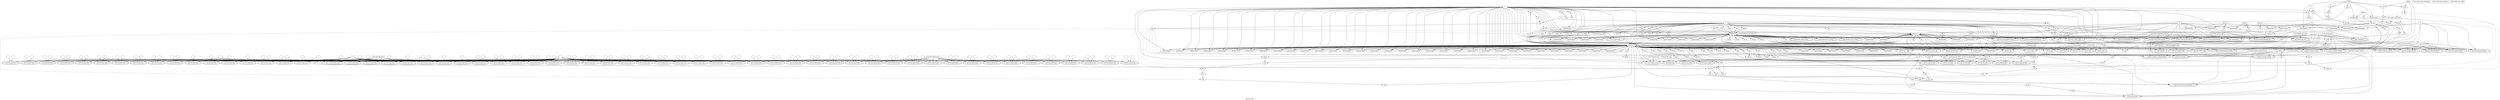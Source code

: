 digraph "DFG for 'Grafo'  "{
label="DFG for 'Grafo' ";
node_4[shape=ellipse,style=solid,label=""]
node_3[shape=doubleoctagon,style=solid,label="Call llvm.dbg.value"]
"node_4"->"node_3"
node_0[shape=ellipse,style=dashed,label="Memory 5"]
node_31[shape=octagon,style=solid,label="getelementptr"]
"node_0"->"node_31"
node_56[shape=octagon,style=solid,label="getelementptr"]
"node_0"->"node_56"
node_57[shape=doubleoctagon,style=solid,label="Call randombytes"]
"node_0"->"node_57"
node_59[shape=octagon,style=solid,label="getelementptr"]
"node_0"->"node_59"
node_33[shape=octagon,style=solid,label="bitcast"]
"node_0"->"node_33"
node_34[shape=doubleoctagon,style=solid,label="Call llvm.memcpy.p0i8.p0i8.i64"]
"node_0"->"node_34"
node_35[shape=octagon,style=solid,label="getelementptr"]
"node_0"->"node_35"
node_36[shape=octagon,style=solid,label="bitcast"]
"node_0"->"node_36"
node_37[shape=doubleoctagon,style=solid,label="Call llvm.memcpy.p0i8.p0i8.i64"]
"node_0"->"node_37"
node_38[shape=doubleoctagon,style=solid,label="Call initialize_hash_function"]
"node_0"->"node_38"
node_41[shape=doubleoctagon,style=solid,label="Call merkle_gen_root"]
"node_0"->"node_41"
node_128[shape=octagon,style=solid,label="getelementptr"]
"node_0"->"node_128"
node_129[shape=octagon,style=solid,label="bitcast"]
"node_0"->"node_129"
node_130[shape=doubleoctagon,style=solid,label="Call llvm.memcpy.p0i8.p0i8.i64"]
"node_0"->"node_130"
node_131[shape=octagon,style=solid,label="getelementptr"]
"node_0"->"node_131"
node_132[shape=octagon,style=solid,label="bitcast"]
"node_0"->"node_132"
node_133[shape=doubleoctagon,style=solid,label="Call llvm.memcpy.p0i8.p0i8.i64"]
"node_0"->"node_133"
node_134[shape=doubleoctagon,style=solid,label="Call initialize_hash_function"]
"node_0"->"node_134"
node_141[shape=octagon,style=solid,label="getelementptr"]
"node_0"->"node_141"
node_142[shape=doubleoctagon,style=solid,label="Call randombytes"]
"node_0"->"node_142"
node_143[shape=octagon,style=solid,label="getelementptr"]
"node_0"->"node_143"
node_144[shape=doubleoctagon,style=solid,label="Call gen_message_random"]
"node_0"->"node_144"
node_150[shape=doubleoctagon,style=solid,label="Call hash_message"]
"node_0"->"node_150"
node_168[shape=doubleoctagon,style=solid,label="Call fors_sign"]
"node_0"->"node_168"
node_207[shape=doubleoctagon,style=solid,label="Call merkle_sign"]
"node_0"->"node_207"
node_298[shape=octagon,style=solid,label="getelementptr"]
"node_0"->"node_298"
node_299[shape=octagon,style=solid,label="bitcast"]
"node_0"->"node_299"
node_300[shape=doubleoctagon,style=solid,label="Call llvm.memcpy.p0i8.p0i8.i64"]
"node_0"->"node_300"
node_301[shape=doubleoctagon,style=solid,label="Call initialize_hash_function"]
"node_0"->"node_301"
node_309[shape=doubleoctagon,style=solid,label="Call hash_message"]
"node_0"->"node_309"
node_325[shape=doubleoctagon,style=solid,label="Call fors_pk_from_sig"]
"node_0"->"node_325"
node_362[shape=doubleoctagon,style=solid,label="Call wots_pk_from_sig"]
"node_0"->"node_362"
node_369[shape=doubleoctagon,style=solid,label="Call thash"]
"node_0"->"node_369"
node_377[shape=doubleoctagon,style=solid,label="Call compute_root"]
"node_0"->"node_377"
node_480[shape=octagon,style=solid,label="phi"]
"node_0"->"node_480"
node_1[shape=octagon,style=solid,label="alloca"]
"node_1"->"node_0"
node_2[shape=box,style=solid,label="1"]
"node_2"->"node_1"
node_28[shape=doubleoctagon,style=solid,label="Call llvm.memcpy.p0i8.p0i8.i64"]
"node_2"->"node_28"
node_63[shape=octagon,style=solid,label="alloca"]
"node_2"->"node_63"
node_64[shape=octagon,style=solid,label="alloca"]
"node_2"->"node_64"
node_66[shape=octagon,style=solid,label="alloca"]
"node_2"->"node_66"
node_68[shape=octagon,style=solid,label="alloca"]
"node_2"->"node_68"
node_69[shape=octagon,style=solid,label="alloca"]
"node_2"->"node_69"
node_70[shape=octagon,style=solid,label="alloca"]
"node_2"->"node_70"
node_71[shape=octagon,style=solid,label="alloca"]
"node_2"->"node_71"
node_72[shape=octagon,style=solid,label="alloca"]
"node_2"->"node_72"
node_19[shape=doubleoctagon,style=solid,label="Call llvm.memcpy.p0i8.p0i8.i64"]
"node_2"->"node_19"
"node_2"->"node_34"
"node_2"->"node_35"
"node_2"->"node_37"
node_45[shape=doubleoctagon,style=solid,label="Call llvm.memcpy.p0i8.p0i8.i64"]
"node_2"->"node_45"
node_46[shape=octagon,style=solid,label="alloca"]
"node_2"->"node_46"
"node_2"->"node_128"
"node_2"->"node_130"
"node_2"->"node_133"
node_180[shape=octagon,style=solid,label="add"]
"node_2"->"node_180"
node_455[shape=doubleoctagon,style=solid,label="Call llvm.memset.p0i8.i64"]
"node_2"->"node_455"
node_230[shape=octagon,style=solid,label="alloca"]
"node_2"->"node_230"
node_231[shape=octagon,style=solid,label="alloca"]
"node_2"->"node_231"
node_232[shape=octagon,style=solid,label="alloca"]
"node_2"->"node_232"
node_233[shape=octagon,style=solid,label="alloca"]
"node_2"->"node_233"
node_234[shape=octagon,style=solid,label="alloca"]
"node_2"->"node_234"
node_235[shape=octagon,style=solid,label="alloca"]
"node_2"->"node_235"
node_236[shape=octagon,style=solid,label="alloca"]
"node_2"->"node_236"
node_237[shape=octagon,style=solid,label="alloca"]
"node_2"->"node_237"
node_238[shape=octagon,style=solid,label="alloca"]
"node_2"->"node_238"
node_239[shape=octagon,style=solid,label="alloca"]
"node_2"->"node_239"
"node_2"->"node_300"
node_307[shape=doubleoctagon,style=solid,label="Call set_type"]
"node_2"->"node_307"
node_335[shape=octagon,style=solid,label="add"]
"node_2"->"node_335"
node_405[shape=octagon,style=solid,label="alloca"]
"node_2"->"node_405"
node_429[shape=doubleoctagon,style=solid,label="Call llvm.memmove.p0i8.p0i8.i64"]
"node_2"->"node_429"
node_470[shape=doubleoctagon,style=solid,label="Call llvm.memset.p0i8.i64"]
"node_2"->"node_470"
node_475[shape=doubleoctagon,style=solid,label="Call llvm.memmove.p0i8.p0i8.i64"]
"node_2"->"node_475"
node_23[shape=box,style=solid,label="0"]
"node_23"->"node_28"
"node_23"->"node_19"
"node_23"->"node_34"
"node_23"->"node_37"
"node_23"->"node_45"
node_119[shape=doubleoctagon,style=solid,label="Call llvm.memset.p0i8.i64"]
"node_23"->"node_119"
node_127[shape=doubleoctagon,style=solid,label="Call llvm.memset.p0i8.i64"]
"node_23"->"node_127"
"node_23"->"node_130"
"node_23"->"node_133"
"node_23"->"node_455"
node_284[shape=doubleoctagon,style=solid,label="Call llvm.memset.p0i8.i64"]
"node_23"->"node_284"
node_289[shape=doubleoctagon,style=solid,label="Call llvm.memset.p0i8.i64"]
"node_23"->"node_289"
node_294[shape=doubleoctagon,style=solid,label="Call llvm.memset.p0i8.i64"]
"node_23"->"node_294"
"node_23"->"node_300"
"node_23"->"node_429"
"node_23"->"node_470"
"node_23"->"node_475"
node_24[shape=box,style=solid,label="Const:llvm.memcpy.p0i8.p0i8.i64"]
"node_24"->"node_28"
"node_24"->"node_19"
"node_24"->"node_34"
"node_24"->"node_37"
"node_24"->"node_45"
"node_24"->"node_130"
"node_24"->"node_133"
"node_24"->"node_300"
node_25[shape=ellipse,style=dashed,label="Memory 6"]
"node_25"->"node_28"
"node_25"->"node_41"
"node_25"->"node_45"
node_26[shape=octagon,style=solid,label="getelementptr"]
"node_26"->"node_25"
node_27[shape=box,style=solid,label="32"]
"node_27"->"node_26"
node_96[shape=octagon,style=solid,label="getelementptr"]
"node_27"->"node_96"
"node_27"->"node_119"
"node_27"->"node_127"
"node_27"->"node_284"
"node_27"->"node_289"
"node_27"->"node_294"
node_29[shape=ellipse,style=dashed,label="Memory 1"]
"node_29"->"node_28"
"node_29"->"node_34"
node_43[shape=octagon,style=solid,label="getelementptr"]
"node_29"->"node_43"
node_478[shape=octagon,style=solid,label="phi"]
"node_29"->"node_478"
node_30[shape=box,style=solid,label="16"]
"node_30"->"node_28"
"node_30"->"node_34"
"node_30"->"node_37"
"node_30"->"node_43"
"node_30"->"node_45"
node_91[shape=octagon,style=solid,label="getelementptr"]
"node_30"->"node_91"
"node_30"->"node_130"
"node_30"->"node_133"
"node_30"->"node_142"
node_152[shape=octagon,style=solid,label="getelementptr"]
"node_30"->"node_152"
node_398[shape=doubleoctagon,style=solid,label="Call memcmp"]
"node_30"->"node_398"
node_258[shape=octagon,style=solid,label="getelementptr"]
"node_30"->"node_258"
"node_30"->"node_300"
node_311[shape=octagon,style=solid,label="getelementptr"]
"node_30"->"node_311"
"node_31"->"node_0"
node_32[shape=box,style=solid,label="0"]
"node_32"->"node_31"
"node_32"->"node_56"
"node_32"->"node_59"
"node_32"->"node_35"
node_190[shape=octagon,style=solid,label="getelementptr"]
"node_32"->"node_190"
"node_32"->"node_128"
"node_32"->"node_131"
node_135[shape=octagon,style=solid,label="getelementptr"]
"node_32"->"node_135"
node_136[shape=doubleoctagon,style=solid,label="Call set_type"]
"node_32"->"node_136"
node_138[shape=octagon,style=solid,label="getelementptr"]
"node_32"->"node_138"
"node_32"->"node_141"
"node_32"->"node_143"
node_149[shape=octagon,style=solid,label="getelementptr"]
"node_32"->"node_149"
node_155[shape=octagon,style=solid,label="getelementptr"]
"node_32"->"node_155"
node_160[shape=octagon,style=solid,label="getelementptr"]
"node_32"->"node_160"
node_165[shape=octagon,style=solid,label="getelementptr"]
"node_32"->"node_165"
node_166[shape=octagon,style=solid,label="getelementptr"]
"node_32"->"node_166"
node_167[shape=octagon,style=solid,label="getelementptr"]
"node_32"->"node_167"
node_178[shape=octagon,style=solid,label="phi"]
"node_32"->"node_178"
node_187[shape=octagon,style=solid,label="getelementptr"]
"node_32"->"node_187"
node_396[shape=octagon,style=solid,label="getelementptr"]
"node_32"->"node_396"
node_348[shape=octagon,style=solid,label="getelementptr"]
"node_32"->"node_348"
node_349[shape=octagon,style=solid,label="getelementptr"]
"node_32"->"node_349"
node_351[shape=octagon,style=solid,label="getelementptr"]
"node_32"->"node_351"
node_355[shape=octagon,style=solid,label="getelementptr"]
"node_32"->"node_355"
node_194[shape=octagon,style=solid,label="getelementptr"]
"node_32"->"node_194"
node_195[shape=octagon,style=solid,label="getelementptr"]
"node_32"->"node_195"
node_198[shape=octagon,style=solid,label="getelementptr"]
"node_32"->"node_198"
node_202[shape=octagon,style=solid,label="getelementptr"]
"node_32"->"node_202"
node_203[shape=octagon,style=solid,label="getelementptr"]
"node_32"->"node_203"
node_204[shape=octagon,style=solid,label="getelementptr"]
"node_32"->"node_204"
"node_32"->"node_298"
node_302[shape=octagon,style=solid,label="getelementptr"]
"node_32"->"node_302"
node_303[shape=doubleoctagon,style=solid,label="Call set_type"]
"node_32"->"node_303"
node_304[shape=octagon,style=solid,label="getelementptr"]
"node_32"->"node_304"
node_306[shape=octagon,style=solid,label="getelementptr"]
"node_32"->"node_306"
node_308[shape=octagon,style=solid,label="getelementptr"]
"node_32"->"node_308"
node_314[shape=octagon,style=solid,label="getelementptr"]
"node_32"->"node_314"
node_318[shape=octagon,style=solid,label="getelementptr"]
"node_32"->"node_318"
node_322[shape=octagon,style=solid,label="getelementptr"]
"node_32"->"node_322"
node_323[shape=octagon,style=solid,label="getelementptr"]
"node_32"->"node_323"
node_324[shape=octagon,style=solid,label="getelementptr"]
"node_32"->"node_324"
node_333[shape=octagon,style=solid,label="phi"]
"node_32"->"node_333"
node_342[shape=octagon,style=solid,label="getelementptr"]
"node_32"->"node_342"
node_344[shape=octagon,style=solid,label="getelementptr"]
"node_32"->"node_344"
node_356[shape=octagon,style=solid,label="getelementptr"]
"node_32"->"node_356"
node_359[shape=octagon,style=solid,label="getelementptr"]
"node_32"->"node_359"
node_360[shape=octagon,style=solid,label="getelementptr"]
"node_32"->"node_360"
node_361[shape=octagon,style=solid,label="getelementptr"]
"node_32"->"node_361"
node_366[shape=octagon,style=solid,label="getelementptr"]
"node_32"->"node_366"
node_367[shape=octagon,style=solid,label="getelementptr"]
"node_32"->"node_367"
node_368[shape=octagon,style=solid,label="getelementptr"]
"node_32"->"node_368"
node_372[shape=octagon,style=solid,label="getelementptr"]
"node_32"->"node_372"
node_373[shape=octagon,style=solid,label="getelementptr"]
"node_32"->"node_373"
node_376[shape=octagon,style=solid,label="getelementptr"]
"node_32"->"node_376"
"node_32"->"node_377"
node_401[shape=octagon,style=solid,label="icmp"]
"node_32"->"node_401"
node_403[shape=octagon,style=solid,label="phi"]
"node_32"->"node_403"
node_469[shape=octagon,style=solid,label="icmp"]
"node_32"->"node_469"
node_477[shape=octagon,style=solid,label="phi"]
"node_32"->"node_477"
node_481[shape=octagon,style=solid,label="phi"]
"node_32"->"node_481"
node_487[shape=octagon,style=solid,label="phi"]
"node_32"->"node_487"
node_5[shape=box,style=solid,label="0"]
node_9[shape=doubleoctagon,style=solid,label="Call llvm.dbg.value"]
"node_5"->"node_9"
node_73[shape=doubleoctagon,style=solid,label="Call llvm.dbg.value"]
"node_5"->"node_73"
node_76[shape=doubleoctagon,style=solid,label="Call llvm.dbg.value"]
"node_5"->"node_76"
node_12[shape=doubleoctagon,style=solid,label="Call llvm.dbg.value"]
"node_5"->"node_12"
"node_5"->"node_3"
node_47[shape=doubleoctagon,style=solid,label="Call llvm.dbg.value"]
"node_5"->"node_47"
node_50[shape=doubleoctagon,style=solid,label="Call llvm.dbg.value"]
"node_5"->"node_50"
node_79[shape=doubleoctagon,style=solid,label="Call llvm.dbg.value"]
"node_5"->"node_79"
node_82[shape=doubleoctagon,style=solid,label="Call llvm.dbg.value"]
"node_5"->"node_82"
node_85[shape=doubleoctagon,style=solid,label="Call llvm.dbg.value"]
"node_5"->"node_85"
node_93[shape=doubleoctagon,style=solid,label="Call llvm.dbg.value"]
"node_5"->"node_93"
node_97[shape=doubleoctagon,style=solid,label="Call llvm.dbg.value"]
"node_5"->"node_97"
node_225[shape=doubleoctagon,style=solid,label="Call llvm.dbg.value"]
"node_5"->"node_225"
node_153[shape=doubleoctagon,style=solid,label="Call llvm.dbg.value"]
"node_5"->"node_153"
node_172[shape=doubleoctagon,style=solid,label="Call llvm.dbg.value"]
"node_5"->"node_172"
node_174[shape=doubleoctagon,style=solid,label="Call llvm.dbg.value"]
"node_5"->"node_174"
node_209[shape=doubleoctagon,style=solid,label="Call llvm.dbg.value"]
"node_5"->"node_209"
node_449[shape=doubleoctagon,style=solid,label="Call llvm.dbg.value"]
"node_5"->"node_449"
node_456[shape=octagon,style=solid,label="store"]
"node_5"->"node_456"
node_240[shape=doubleoctagon,style=solid,label="Call llvm.dbg.value"]
"node_5"->"node_240"
node_243[shape=doubleoctagon,style=solid,label="Call llvm.dbg.value"]
"node_5"->"node_243"
node_246[shape=doubleoctagon,style=solid,label="Call llvm.dbg.value"]
"node_5"->"node_246"
node_249[shape=doubleoctagon,style=solid,label="Call llvm.dbg.value"]
"node_5"->"node_249"
node_252[shape=doubleoctagon,style=solid,label="Call llvm.dbg.value"]
"node_5"->"node_252"
node_259[shape=doubleoctagon,style=solid,label="Call llvm.dbg.value"]
"node_5"->"node_259"
node_312[shape=doubleoctagon,style=solid,label="Call llvm.dbg.value"]
"node_5"->"node_312"
node_328[shape=doubleoctagon,style=solid,label="Call llvm.dbg.value"]
"node_5"->"node_328"
node_330[shape=doubleoctagon,style=solid,label="Call llvm.dbg.value"]
"node_5"->"node_330"
node_364[shape=doubleoctagon,style=solid,label="Call llvm.dbg.value"]
"node_5"->"node_364"
node_380[shape=doubleoctagon,style=solid,label="Call llvm.dbg.value"]
"node_5"->"node_380"
node_394[shape=doubleoctagon,style=solid,label="Call llvm.dbg.value"]
"node_5"->"node_394"
node_406[shape=doubleoctagon,style=solid,label="Call llvm.dbg.value"]
"node_5"->"node_406"
node_409[shape=doubleoctagon,style=solid,label="Call llvm.dbg.value"]
"node_5"->"node_409"
node_412[shape=doubleoctagon,style=solid,label="Call llvm.dbg.value"]
"node_5"->"node_412"
node_415[shape=doubleoctagon,style=solid,label="Call llvm.dbg.value"]
"node_5"->"node_415"
node_418[shape=doubleoctagon,style=solid,label="Call llvm.dbg.value"]
"node_5"->"node_418"
node_437[shape=doubleoctagon,style=solid,label="Call llvm.dbg.value"]
"node_5"->"node_437"
node_440[shape=doubleoctagon,style=solid,label="Call llvm.dbg.value"]
"node_5"->"node_440"
node_443[shape=doubleoctagon,style=solid,label="Call llvm.dbg.value"]
"node_5"->"node_443"
node_446[shape=doubleoctagon,style=solid,label="Call llvm.dbg.value"]
"node_5"->"node_446"
node_471[shape=octagon,style=solid,label="store"]
"node_5"->"node_471"
node_8[shape=box,style=solid,label="Const:llvm.dbg.value"]
"node_8"->"node_9"
"node_8"->"node_73"
"node_8"->"node_76"
"node_8"->"node_12"
"node_8"->"node_3"
"node_8"->"node_47"
"node_8"->"node_50"
"node_8"->"node_79"
"node_8"->"node_82"
"node_8"->"node_85"
"node_8"->"node_93"
"node_8"->"node_97"
"node_8"->"node_225"
"node_8"->"node_153"
"node_8"->"node_172"
"node_8"->"node_174"
"node_8"->"node_209"
"node_8"->"node_449"
"node_8"->"node_240"
"node_8"->"node_243"
"node_8"->"node_246"
"node_8"->"node_249"
"node_8"->"node_252"
"node_8"->"node_259"
"node_8"->"node_312"
"node_8"->"node_328"
"node_8"->"node_330"
"node_8"->"node_364"
"node_8"->"node_380"
"node_8"->"node_394"
"node_8"->"node_406"
"node_8"->"node_409"
"node_8"->"node_412"
"node_8"->"node_415"
"node_8"->"node_418"
"node_8"->"node_437"
"node_8"->"node_440"
"node_8"->"node_443"
"node_8"->"node_446"
node_52[shape=ellipse,style=solid,label=""]
"node_52"->"node_50"
node_53[shape=doubleoctagon,style=solid,label="Call llvm.dbg.declare"]
node_54[shape=ellipse,style=solid,label=""]
"node_54"->"node_53"
node_55[shape=ellipse,style=solid,label=""]
"node_55"->"node_53"
"node_56"->"node_0"
node_58[shape=box,style=solid,label="Const:randombytes"]
"node_58"->"node_57"
"node_58"->"node_142"
"node_59"->"node_0"
node_60[shape=ellipse,style=solid,label="call"]
node_494[shape=box,style=solid,label="Const:crypto_sign_verify"]
node_397[shape=ellipse,style=solid,label="call"]
"node_494"->"node_397" [style=dashed]
node_295[shape=ellipse,style=solid,label="cmp"]
"node_494"->"node_295" [style=dashed]
node_400[shape=ellipse,style=solid,label="tobool"]
"node_494"->"node_400" [style=dashed]
node_402[shape=ellipse,style=solid,label="retval.0"]
"node_494"->"node_402" [style=dashed]
node_62[shape=box,style=solid,label="Const:crypto_sign_seed_keypair"]
"node_63"->"node_0"
"node_64"->"node_0"
node_65[shape=ellipse,style=dashed,label="Memory 11"]
"node_65"->"node_190"
node_192[shape=octagon,style=solid,label="load"]
"node_65"->"node_192"
node_118[shape=octagon,style=solid,label="bitcast"]
"node_65"->"node_118"
"node_65"->"node_119"
node_126[shape=octagon,style=solid,label="bitcast"]
"node_65"->"node_126"
"node_65"->"node_127"
"node_65"->"node_135"
"node_65"->"node_136"
"node_65"->"node_138"
node_139[shape=doubleoctagon,style=solid,label="Call set_type"]
"node_65"->"node_139"
"node_65"->"node_144"
"node_65"->"node_149"
"node_65"->"node_150"
"node_65"->"node_155"
node_157[shape=octagon,style=solid,label="load"]
"node_65"->"node_157"
node_158[shape=doubleoctagon,style=solid,label="Call set_tree_addr"]
"node_65"->"node_158"
"node_65"->"node_160"
node_162[shape=octagon,style=solid,label="load"]
"node_65"->"node_162"
node_163[shape=doubleoctagon,style=solid,label="Call set_keypair_addr"]
"node_65"->"node_163"
"node_65"->"node_166"
"node_65"->"node_167"
"node_65"->"node_168"
"node_65"->"node_187"
"node_65"->"node_396"
"node_65"->"node_398"
"node_65"->"node_348"
"node_65"->"node_349"
node_350[shape=doubleoctagon,style=solid,label="Call copy_subtree_addr"]
"node_65"->"node_350"
"node_65"->"node_351"
node_353[shape=octagon,style=solid,label="load"]
"node_65"->"node_353"
node_354[shape=doubleoctagon,style=solid,label="Call set_keypair_addr"]
"node_65"->"node_354"
"node_65"->"node_355"
"node_65"->"node_194"
"node_65"->"node_195"
"node_65"->"node_198"
node_200[shape=octagon,style=solid,label="load"]
"node_65"->"node_200"
"node_65"->"node_203"
"node_65"->"node_204"
node_206[shape=octagon,style=solid,label="load"]
"node_65"->"node_206"
node_212[shape=octagon,style=solid,label="load"]
"node_65"->"node_212"
node_220[shape=octagon,style=solid,label="load"]
"node_65"->"node_220"
"node_65"->"node_455"
node_283[shape=octagon,style=solid,label="bitcast"]
"node_65"->"node_283"
"node_65"->"node_284"
node_288[shape=octagon,style=solid,label="bitcast"]
"node_65"->"node_288"
"node_65"->"node_289"
node_293[shape=octagon,style=solid,label="bitcast"]
"node_65"->"node_293"
"node_65"->"node_294"
"node_65"->"node_302"
"node_65"->"node_303"
"node_65"->"node_304"
node_305[shape=doubleoctagon,style=solid,label="Call set_type"]
"node_65"->"node_305"
"node_65"->"node_306"
"node_65"->"node_307"
"node_65"->"node_308"
"node_65"->"node_309"
"node_65"->"node_314"
node_316[shape=octagon,style=solid,label="load"]
"node_65"->"node_316"
node_317[shape=doubleoctagon,style=solid,label="Call set_tree_addr"]
"node_65"->"node_317"
"node_65"->"node_318"
node_320[shape=octagon,style=solid,label="load"]
"node_65"->"node_320"
node_321[shape=doubleoctagon,style=solid,label="Call set_keypair_addr"]
"node_65"->"node_321"
"node_65"->"node_322"
"node_65"->"node_323"
"node_65"->"node_324"
"node_65"->"node_325"
node_327[shape=octagon,style=solid,label="getelementptr"]
"node_65"->"node_327"
node_336[shape=octagon,style=solid,label="phi"]
"node_65"->"node_336"
node_337[shape=octagon,style=solid,label="getelementptr"]
"node_65"->"node_337"
node_338[shape=octagon,style=solid,label="getelementptr"]
"node_65"->"node_338"
"node_65"->"node_342"
node_343[shape=doubleoctagon,style=solid,label="Call set_layer_addr"]
"node_65"->"node_343"
"node_65"->"node_344"
node_346[shape=octagon,style=solid,label="load"]
"node_65"->"node_346"
node_347[shape=doubleoctagon,style=solid,label="Call set_tree_addr"]
"node_65"->"node_347"
"node_65"->"node_356"
node_357[shape=doubleoctagon,style=solid,label="Call copy_keypair_addr"]
"node_65"->"node_357"
"node_65"->"node_359"
"node_65"->"node_360"
"node_65"->"node_361"
"node_65"->"node_362"
"node_65"->"node_366"
"node_65"->"node_367"
"node_65"->"node_368"
"node_65"->"node_369"
"node_65"->"node_372"
"node_65"->"node_373"
node_375[shape=octagon,style=solid,label="load"]
"node_65"->"node_375"
"node_65"->"node_376"
"node_65"->"node_377"
node_383[shape=octagon,style=solid,label="load"]
"node_65"->"node_383"
node_390[shape=octagon,style=solid,label="load"]
"node_65"->"node_390"
"node_65"->"node_429"
"node_65"->"node_470"
"node_65"->"node_475"
"node_66"->"node_65"
node_67[shape=ellipse,style=dashed,label="Memory 13"]
node_193[shape=doubleoctagon,style=solid,label="Call set_tree_addr"]
"node_67"->"node_193"
"node_67"->"node_133"
"node_67"->"node_150"
"node_67"->"node_165"
"node_67"->"node_168"
node_170[shape=octagon,style=solid,label="getelementptr"]
"node_67"->"node_170"
node_181[shape=octagon,style=solid,label="phi"]
"node_67"->"node_181"
node_182[shape=octagon,style=solid,label="getelementptr"]
"node_67"->"node_182"
node_188[shape=doubleoctagon,style=solid,label="Call set_layer_addr"]
"node_67"->"node_188"
node_196[shape=doubleoctagon,style=solid,label="Call copy_subtree_addr"]
"node_67"->"node_196"
node_201[shape=doubleoctagon,style=solid,label="Call set_keypair_addr"]
"node_67"->"node_201"
"node_67"->"node_202"
"node_67"->"node_207"
"node_67"->"node_258"
"node_67"->"node_300"
"node_67"->"node_309"
node_492[shape=octagon,style=solid,label="phi"]
"node_67"->"node_492"
"node_68"->"node_67"
"node_69"->"node_65"
"node_70"->"node_65"
"node_71"->"node_65"
"node_72"->"node_65"
node_74[shape=ellipse,style=solid,label=""]
"node_74"->"node_73"
node_75[shape=ellipse,style=solid,label=""]
"node_75"->"node_73"
"node_75"->"node_153"
"node_75"->"node_172"
"node_75"->"node_209"
node_77[shape=ellipse,style=solid,label=""]
"node_77"->"node_76"
node_13[shape=ellipse,style=solid,label=""]
"node_13"->"node_12"
node_14[shape=ellipse,style=solid,label=""]
"node_14"->"node_12"
node_10[shape=ellipse,style=solid,label=""]
"node_10"->"node_9"
node_11[shape=ellipse,style=solid,label=""]
"node_11"->"node_9"
node_7[shape=ellipse,style=solid,label=""]
"node_7"->"node_9"
"node_7"->"node_53"
"node_7"->"node_73"
"node_7"->"node_76"
"node_7"->"node_12"
node_15[shape=doubleoctagon,style=solid,label="Call llvm.dbg.declare"]
"node_7"->"node_15"
"node_7"->"node_3"
"node_7"->"node_47"
"node_7"->"node_50"
"node_7"->"node_79"
"node_7"->"node_82"
"node_7"->"node_85"
node_88[shape=doubleoctagon,style=solid,label="Call llvm.dbg.declare"]
"node_7"->"node_88"
"node_7"->"node_93"
"node_7"->"node_97"
node_100[shape=doubleoctagon,style=solid,label="Call llvm.dbg.declare"]
"node_7"->"node_100"
"node_7"->"node_225"
node_103[shape=doubleoctagon,style=solid,label="Call llvm.dbg.declare"]
"node_7"->"node_103"
node_106[shape=doubleoctagon,style=solid,label="Call llvm.dbg.declare"]
"node_7"->"node_106"
node_109[shape=doubleoctagon,style=solid,label="Call llvm.dbg.declare"]
"node_7"->"node_109"
node_112[shape=doubleoctagon,style=solid,label="Call llvm.dbg.declare"]
"node_7"->"node_112"
node_115[shape=doubleoctagon,style=solid,label="Call llvm.dbg.declare"]
"node_7"->"node_115"
node_123[shape=doubleoctagon,style=solid,label="Call llvm.dbg.declare"]
"node_7"->"node_123"
"node_7"->"node_153"
"node_7"->"node_172"
"node_7"->"node_174"
"node_7"->"node_209"
"node_7"->"node_449"
"node_7"->"node_240"
"node_7"->"node_243"
"node_7"->"node_246"
"node_7"->"node_249"
"node_7"->"node_252"
node_255[shape=doubleoctagon,style=solid,label="Call llvm.dbg.declare"]
"node_7"->"node_255"
"node_7"->"node_259"
node_262[shape=doubleoctagon,style=solid,label="Call llvm.dbg.declare"]
"node_7"->"node_262"
node_265[shape=doubleoctagon,style=solid,label="Call llvm.dbg.declare"]
"node_7"->"node_265"
node_268[shape=doubleoctagon,style=solid,label="Call llvm.dbg.declare"]
"node_7"->"node_268"
node_271[shape=doubleoctagon,style=solid,label="Call llvm.dbg.declare"]
"node_7"->"node_271"
node_274[shape=doubleoctagon,style=solid,label="Call llvm.dbg.declare"]
"node_7"->"node_274"
node_277[shape=doubleoctagon,style=solid,label="Call llvm.dbg.declare"]
"node_7"->"node_277"
node_280[shape=doubleoctagon,style=solid,label="Call llvm.dbg.declare"]
"node_7"->"node_280"
node_285[shape=doubleoctagon,style=solid,label="Call llvm.dbg.declare"]
"node_7"->"node_285"
node_290[shape=doubleoctagon,style=solid,label="Call llvm.dbg.declare"]
"node_7"->"node_290"
"node_7"->"node_312"
"node_7"->"node_328"
"node_7"->"node_330"
"node_7"->"node_364"
"node_7"->"node_380"
"node_7"->"node_394"
"node_7"->"node_406"
"node_7"->"node_409"
"node_7"->"node_412"
"node_7"->"node_415"
"node_7"->"node_418"
node_421[shape=doubleoctagon,style=solid,label="Call llvm.dbg.declare"]
"node_7"->"node_421"
"node_7"->"node_437"
"node_7"->"node_440"
"node_7"->"node_443"
"node_7"->"node_446"
node_16[shape=ellipse,style=solid,label=""]
"node_16"->"node_15"
node_17[shape=ellipse,style=solid,label=""]
"node_17"->"node_15"
node_18[shape=box,style=solid,label="Const:llvm.dbg.declare"]
"node_18"->"node_53"
"node_18"->"node_15"
"node_18"->"node_88"
"node_18"->"node_100"
"node_18"->"node_103"
"node_18"->"node_106"
"node_18"->"node_109"
"node_18"->"node_112"
"node_18"->"node_115"
"node_18"->"node_123"
"node_18"->"node_255"
"node_18"->"node_262"
"node_18"->"node_265"
"node_18"->"node_268"
"node_18"->"node_271"
"node_18"->"node_274"
"node_18"->"node_277"
"node_18"->"node_280"
"node_18"->"node_285"
"node_18"->"node_290"
"node_18"->"node_421"
node_20[shape=ellipse,style=dashed,label="Memory 2"]
"node_20"->"node_26"
"node_20"->"node_19"
"node_20"->"node_37"
node_40[shape=octagon,style=solid,label="getelementptr"]
"node_20"->"node_40"
node_44[shape=octagon,style=solid,label="getelementptr"]
"node_20"->"node_44"
node_479[shape=octagon,style=solid,label="phi"]
"node_20"->"node_479"
node_21[shape=ellipse,style=dashed,label="Memory 3"]
"node_21"->"node_19"
node_22[shape=box,style=solid,label="48"]
"node_22"->"node_57"
"node_22"->"node_19"
"node_22"->"node_40"
"node_22"->"node_44"
"node_22"->"node_337"
"node_33"->"node_0"
"node_35"->"node_0"
"node_36"->"node_0"
node_39[shape=box,style=solid,label="Const:initialize_hash_function"]
"node_39"->"node_38"
"node_39"->"node_134"
"node_39"->"node_301"
"node_40"->"node_25"
node_42[shape=box,style=solid,label="Const:merkle_gen_root"]
"node_42"->"node_41"
"node_43"->"node_25"
"node_44"->"node_25"
"node_46"->"node_0"
node_48[shape=ellipse,style=solid,label=""]
"node_48"->"node_47"
node_49[shape=ellipse,style=solid,label=""]
"node_49"->"node_47"
node_51[shape=ellipse,style=solid,label=""]
"node_51"->"node_50"
node_6[shape=ellipse,style=solid,label=""]
"node_6"->"node_3"
node_78[shape=ellipse,style=solid,label=""]
"node_78"->"node_76"
node_80[shape=ellipse,style=solid,label=""]
"node_80"->"node_79"
node_81[shape=ellipse,style=solid,label=""]
"node_81"->"node_79"
node_83[shape=ellipse,style=solid,label=""]
"node_83"->"node_82"
node_84[shape=ellipse,style=solid,label=""]
"node_84"->"node_82"
node_86[shape=ellipse,style=solid,label=""]
"node_86"->"node_85"
node_87[shape=ellipse,style=solid,label=""]
"node_87"->"node_85"
node_89[shape=ellipse,style=solid,label=""]
"node_89"->"node_88"
node_90[shape=ellipse,style=solid,label=""]
"node_90"->"node_88"
"node_91"->"node_65"
node_92[shape=ellipse,style=dashed,label="Memory 10"]
"node_92"->"node_91"
"node_92"->"node_96"
"node_92"->"node_130"
node_486[shape=octagon,style=solid,label="phi"]
"node_92"->"node_486"
node_94[shape=ellipse,style=solid,label=""]
"node_94"->"node_93"
node_95[shape=ellipse,style=solid,label=""]
"node_95"->"node_93"
"node_96"->"node_67"
node_98[shape=ellipse,style=solid,label=""]
"node_98"->"node_97"
node_99[shape=ellipse,style=solid,label=""]
"node_99"->"node_97"
node_101[shape=ellipse,style=solid,label=""]
"node_101"->"node_100"
node_102[shape=ellipse,style=solid,label=""]
"node_102"->"node_100"
node_222[shape=octagon,style=solid,label="lshr"]
node_221[shape=ellipse,style=solid,label="shr"]
"node_222"->"node_221"
node_223[shape=box,style=solid,label="3"]
"node_223"->"node_222"
node_392[shape=octagon,style=solid,label="lshr"]
"node_223"->"node_392"
node_224[shape=octagon,style=solid,label="store"]
"node_224"->"node_65"
node_226[shape=ellipse,style=solid,label=""]
"node_226"->"node_225"
node_189[shape=box,style=solid,label="Const:set_layer_addr"]
"node_189"->"node_188"
"node_189"->"node_343"
"node_190"->"node_67"
node_191[shape=ellipse,style=solid,label="tmp23"]
"node_191"->"node_193"
"node_192"->"node_191"
node_104[shape=ellipse,style=solid,label=""]
"node_104"->"node_103"
node_105[shape=ellipse,style=solid,label=""]
"node_105"->"node_103"
node_107[shape=ellipse,style=solid,label=""]
"node_107"->"node_106"
node_108[shape=ellipse,style=solid,label=""]
"node_108"->"node_106"
node_110[shape=ellipse,style=solid,label=""]
"node_110"->"node_109"
node_111[shape=ellipse,style=solid,label=""]
"node_111"->"node_109"
node_113[shape=ellipse,style=solid,label=""]
"node_113"->"node_112"
node_114[shape=ellipse,style=solid,label=""]
"node_114"->"node_112"
node_116[shape=ellipse,style=solid,label=""]
"node_116"->"node_115"
node_117[shape=ellipse,style=solid,label=""]
"node_117"->"node_115"
"node_118"->"node_65"
node_120[shape=box,style=solid,label="0"]
"node_120"->"node_119"
"node_120"->"node_127"
"node_120"->"node_455"
"node_120"->"node_284"
"node_120"->"node_289"
"node_120"->"node_294"
"node_120"->"node_470"
node_121[shape=box,style=solid,label="16"]
"node_121"->"node_119"
"node_121"->"node_127"
"node_121"->"node_284"
"node_121"->"node_289"
"node_121"->"node_294"
node_122[shape=box,style=solid,label="Const:llvm.memset.p0i8.i64"]
"node_122"->"node_119"
"node_122"->"node_127"
"node_122"->"node_455"
"node_122"->"node_284"
"node_122"->"node_289"
"node_122"->"node_294"
"node_122"->"node_470"
node_124[shape=ellipse,style=solid,label=""]
"node_124"->"node_123"
node_125[shape=ellipse,style=solid,label=""]
"node_125"->"node_123"
"node_126"->"node_65"
"node_128"->"node_0"
"node_129"->"node_0"
"node_131"->"node_0"
"node_132"->"node_0"
"node_135"->"node_65"
node_137[shape=box,style=solid,label="Const:set_type"]
"node_137"->"node_136"
"node_137"->"node_139"
"node_137"->"node_303"
"node_137"->"node_305"
"node_137"->"node_307"
"node_138"->"node_65"
node_140[shape=box,style=solid,label="2"]
"node_140"->"node_139"
"node_140"->"node_305"
"node_141"->"node_0"
"node_143"->"node_0"
node_145[shape=ellipse,style=dashed,label="Memory 7"]
"node_145"->"node_144"
"node_145"->"node_150"
"node_145"->"node_152"
"node_145"->"node_309"
"node_145"->"node_311"
node_428[shape=octagon,style=solid,label="getelementptr"]
"node_145"->"node_428"
node_482[shape=octagon,style=solid,label="phi"]
"node_145"->"node_482"
node_146[shape=ellipse,style=dashed,label="Memory 9"]
"node_146"->"node_144"
"node_146"->"node_150"
"node_146"->"node_309"
"node_146"->"node_429"
"node_146"->"node_475"
node_484[shape=octagon,style=solid,label="phi"]
"node_146"->"node_484"
node_147[shape=ellipse,style=solid,label="mlen"]
"node_147"->"node_144"
"node_147"->"node_150"
node_148[shape=box,style=solid,label="Const:gen_message_random"]
"node_148"->"node_144"
"node_149"->"node_65"
node_151[shape=box,style=solid,label="Const:hash_message"]
"node_151"->"node_150"
"node_151"->"node_309"
"node_152"->"node_67"
node_154[shape=ellipse,style=solid,label=""]
"node_154"->"node_153"
"node_155"->"node_65"
node_156[shape=ellipse,style=solid,label="tmp17"]
"node_156"->"node_158"
"node_157"->"node_156"
node_159[shape=box,style=solid,label="Const:set_tree_addr"]
"node_159"->"node_193"
"node_159"->"node_158"
"node_159"->"node_317"
"node_159"->"node_347"
"node_160"->"node_65"
node_161[shape=ellipse,style=solid,label="tmp18"]
"node_161"->"node_163"
"node_162"->"node_161"
node_164[shape=box,style=solid,label="Const:set_keypair_addr"]
"node_164"->"node_163"
"node_164"->"node_354"
"node_164"->"node_201"
"node_164"->"node_321"
"node_165"->"node_67"
"node_166"->"node_65"
"node_167"->"node_65"
node_169[shape=box,style=solid,label="Const:fors_sign"]
"node_169"->"node_168"
"node_170"->"node_67"
node_171[shape=box,style=solid,label="3696"]
"node_171"->"node_170"
"node_171"->"node_327"
node_173[shape=ellipse,style=solid,label=""]
"node_173"->"node_172"
node_175[shape=ellipse,style=solid,label=""]
"node_175"->"node_174"
"node_175"->"node_330"
node_176[shape=ellipse,style=solid,label=""]
"node_176"->"node_225"
"node_176"->"node_174"
node_177[shape=ellipse,style=solid,label="i.0"]
"node_177"->"node_180"
node_185[shape=octagon,style=solid,label="icmp"]
"node_177"->"node_185"
"node_177"->"node_188"
"node_178"->"node_177"
node_179[shape=ellipse,style=solid,label="inc"]
"node_179"->"node_178"
"node_180"->"node_179"
"node_181"->"node_67"
"node_182"->"node_67"
node_183[shape=box,style=solid,label="608"]
"node_183"->"node_182"
node_184[shape=ellipse,style=solid,label="cmp"]
"node_184"->"node_67" [style=dashed]
"node_184"->"node_191" [style=dashed]
"node_184"->"node_179" [style=dashed]
node_199[shape=ellipse,style=solid,label="tmp24"]
"node_184"->"node_199" [style=dashed]
node_205[shape=ellipse,style=solid,label="tmp26"]
"node_184"->"node_205" [style=dashed]
node_211[shape=ellipse,style=solid,label="tmp28"]
"node_184"->"node_211" [style=dashed]
node_213[shape=ellipse,style=solid,label="and"]
"node_184"->"node_213" [style=dashed]
node_216[shape=ellipse,style=solid,label="conv"]
"node_184"->"node_216" [style=dashed]
node_219[shape=ellipse,style=solid,label="tmp29"]
"node_184"->"node_219" [style=dashed]
"node_184"->"node_221" [style=dashed]
"node_185"->"node_184"
node_186[shape=box,style=solid,label="22"]
"node_186"->"node_185"
node_341[shape=octagon,style=solid,label="icmp"]
"node_186"->"node_341"
"node_187"->"node_67"
node_395[shape=ellipse,style=solid,label=""]
"node_395"->"node_394"
"node_396"->"node_65"
"node_397"->"node_401"
"node_398"->"node_397"
"node_348"->"node_65"
"node_349"->"node_65"
"node_351"->"node_65"
node_352[shape=ellipse,style=solid,label="tmp19"]
"node_352"->"node_354"
"node_353"->"node_352"
"node_355"->"node_65"
"node_194"->"node_67"
"node_195"->"node_67"
node_197[shape=box,style=solid,label="Const:copy_subtree_addr"]
"node_197"->"node_350"
"node_197"->"node_196"
"node_198"->"node_67"
"node_199"->"node_201"
"node_200"->"node_199"
"node_202"->"node_67"
"node_203"->"node_67"
"node_204"->"node_67"
"node_205"->"node_207"
"node_206"->"node_205"
node_208[shape=box,style=solid,label="Const:merkle_sign"]
"node_208"->"node_207"
node_210[shape=ellipse,style=solid,label=""]
"node_210"->"node_209"
node_214[shape=octagon,style=solid,label="and"]
"node_211"->"node_214"
"node_212"->"node_211"
node_217[shape=octagon,style=solid,label="trunc"]
"node_213"->"node_217"
"node_214"->"node_213"
node_215[shape=box,style=solid,label="7"]
"node_215"->"node_214"
node_385[shape=octagon,style=solid,label="and"]
"node_215"->"node_385"
node_218[shape=octagon,style=solid,label="store"]
"node_216"->"node_218"
"node_217"->"node_216"
"node_218"->"node_65"
"node_219"->"node_222"
"node_220"->"node_219"
"node_221"->"node_224"
node_450[shape=ellipse,style=solid,label=""]
"node_450"->"node_449"
node_451[shape=ellipse,style=solid,label=""]
"node_451"->"node_449"
node_452[shape=ellipse,style=solid,label="cmp"]
"node_452"->"node_494" [style=dashed]
node_457[shape=ellipse,style=solid,label="sub"]
"node_452"->"node_457" [style=dashed]
node_460[shape=ellipse,style=dashed,label="Memory 14"]
"node_452"->"node_460" [style=dashed]
node_463[shape=ellipse,style=solid,label="tmp9"]
"node_452"->"node_463" [style=dashed]
node_465[shape=ellipse,style=solid,label="call"]
"node_452"->"node_465" [style=dashed]
node_468[shape=ellipse,style=solid,label="tobool"]
"node_452"->"node_468" [style=dashed]
node_453[shape=octagon,style=solid,label="icmp"]
"node_453"->"node_452"
node_454[shape=ellipse,style=solid,label="smlen"]
"node_454"->"node_453"
"node_454"->"node_455"
node_458[shape=octagon,style=solid,label="sub"]
"node_454"->"node_458"
"node_454"->"node_470"
node_435[shape=ellipse,style=dashed,label="Memory 0"]
"node_456"->"node_435"
node_227[shape=ellipse,style=dashed,label="Memory 8"]
node_432[shape=octagon,style=solid,label="load"]
"node_227"->"node_432"
node_483[shape=octagon,style=solid,label="phi"]
"node_227"->"node_483"
node_228[shape=octagon,style=solid,label="store"]
"node_228"->"node_227"
node_229[shape=box,style=solid,label="17088"]
"node_229"->"node_453"
"node_229"->"node_228"
node_296[shape=octagon,style=solid,label="icmp"]
"node_229"->"node_296"
"node_229"->"node_428"
"node_229"->"node_458"
node_461[shape=octagon,style=solid,label="getelementptr"]
"node_229"->"node_461"
node_472[shape=octagon,style=solid,label="getelementptr"]
"node_229"->"node_472"
node_489[shape=octagon,style=solid,label="phi"]
"node_229"->"node_489"
"node_230"->"node_0"
"node_231"->"node_65"
"node_232"->"node_65"
"node_233"->"node_65"
"node_234"->"node_65"
"node_235"->"node_65"
"node_236"->"node_65"
"node_237"->"node_65"
"node_238"->"node_65"
"node_239"->"node_65"
node_241[shape=ellipse,style=solid,label=""]
"node_241"->"node_240"
node_242[shape=ellipse,style=solid,label=""]
"node_242"->"node_240"
"node_242"->"node_312"
"node_242"->"node_328"
"node_242"->"node_364"
"node_242"->"node_380"
node_244[shape=ellipse,style=solid,label=""]
"node_244"->"node_243"
node_245[shape=ellipse,style=solid,label=""]
"node_245"->"node_243"
node_247[shape=ellipse,style=solid,label=""]
"node_247"->"node_246"
node_248[shape=ellipse,style=solid,label=""]
"node_248"->"node_246"
node_250[shape=ellipse,style=solid,label=""]
"node_250"->"node_249"
node_251[shape=ellipse,style=solid,label=""]
"node_251"->"node_249"
node_253[shape=ellipse,style=solid,label=""]
"node_253"->"node_252"
node_254[shape=ellipse,style=solid,label=""]
"node_254"->"node_252"
node_256[shape=ellipse,style=solid,label=""]
"node_256"->"node_255"
node_257[shape=ellipse,style=solid,label=""]
"node_257"->"node_255"
"node_258"->"node_65"
node_260[shape=ellipse,style=solid,label=""]
"node_260"->"node_259"
node_261[shape=ellipse,style=solid,label=""]
"node_261"->"node_259"
node_263[shape=ellipse,style=solid,label=""]
"node_263"->"node_262"
node_264[shape=ellipse,style=solid,label=""]
"node_264"->"node_262"
node_266[shape=ellipse,style=solid,label=""]
"node_266"->"node_265"
node_267[shape=ellipse,style=solid,label=""]
"node_267"->"node_265"
node_269[shape=ellipse,style=solid,label=""]
"node_269"->"node_268"
node_270[shape=ellipse,style=solid,label=""]
"node_270"->"node_268"
node_272[shape=ellipse,style=solid,label=""]
"node_272"->"node_271"
node_273[shape=ellipse,style=solid,label=""]
"node_273"->"node_271"
node_275[shape=ellipse,style=solid,label=""]
"node_275"->"node_274"
node_276[shape=ellipse,style=solid,label=""]
"node_276"->"node_274"
node_278[shape=ellipse,style=solid,label=""]
"node_278"->"node_277"
node_279[shape=ellipse,style=solid,label=""]
"node_279"->"node_277"
node_281[shape=ellipse,style=solid,label=""]
"node_281"->"node_280"
node_282[shape=ellipse,style=solid,label=""]
"node_282"->"node_280"
"node_283"->"node_65"
node_286[shape=ellipse,style=solid,label=""]
"node_286"->"node_285"
node_287[shape=ellipse,style=solid,label=""]
"node_287"->"node_285"
"node_288"->"node_65"
node_291[shape=ellipse,style=solid,label=""]
"node_291"->"node_290"
node_292[shape=ellipse,style=solid,label=""]
"node_292"->"node_290"
"node_293"->"node_65"
"node_295"->"node_0" [style=dashed]
"node_295"->"node_65" [style=dashed]
node_315[shape=ellipse,style=solid,label="tmp12"]
"node_295"->"node_315" [style=dashed]
node_319[shape=ellipse,style=solid,label="tmp13"]
"node_295"->"node_319" [style=dashed]
node_332[shape=ellipse,style=solid,label="i.0"]
"node_295"->"node_332" [style=dashed]
node_340[shape=ellipse,style=solid,label="cmp11"]
"node_295"->"node_340" [style=dashed]
"node_296"->"node_295"
node_297[shape=ellipse,style=solid,label="siglen"]
"node_297"->"node_296"
"node_298"->"node_0"
"node_299"->"node_0"
"node_302"->"node_65"
"node_304"->"node_65"
"node_306"->"node_65"
"node_308"->"node_65"
node_310[shape=ellipse,style=solid,label="mlen"]
"node_310"->"node_309"
"node_311"->"node_65"
node_313[shape=ellipse,style=solid,label=""]
"node_313"->"node_312"
"node_314"->"node_65"
"node_315"->"node_317"
"node_316"->"node_315"
"node_318"->"node_65"
"node_319"->"node_321"
"node_320"->"node_319"
"node_322"->"node_65"
"node_323"->"node_65"
"node_324"->"node_65"
node_326[shape=box,style=solid,label="Const:fors_pk_from_sig"]
"node_326"->"node_325"
"node_327"->"node_65"
node_329[shape=ellipse,style=solid,label=""]
"node_329"->"node_328"
node_331[shape=ellipse,style=solid,label=""]
"node_331"->"node_330"
"node_331"->"node_394"
"node_332"->"node_335"
"node_332"->"node_341"
"node_332"->"node_343"
"node_333"->"node_332"
node_334[shape=ellipse,style=solid,label="inc"]
"node_334"->"node_333"
"node_335"->"node_334"
"node_336"->"node_65"
"node_337"->"node_65"
"node_338"->"node_65"
node_339[shape=box,style=solid,label="560"]
"node_339"->"node_338"
"node_340"->"node_65" [style=dashed]
"node_340"->"node_352" [style=dashed]
"node_340"->"node_334" [style=dashed]
node_345[shape=ellipse,style=solid,label="tmp18"]
"node_340"->"node_345" [style=dashed]
node_374[shape=ellipse,style=solid,label="tmp22"]
"node_340"->"node_374" [style=dashed]
node_382[shape=ellipse,style=solid,label="tmp25"]
"node_340"->"node_382" [style=dashed]
node_384[shape=ellipse,style=solid,label="and"]
"node_340"->"node_384" [style=dashed]
node_386[shape=ellipse,style=solid,label="conv"]
"node_340"->"node_386" [style=dashed]
node_389[shape=ellipse,style=solid,label="tmp26"]
"node_340"->"node_389" [style=dashed]
node_391[shape=ellipse,style=solid,label="shr"]
"node_340"->"node_391" [style=dashed]
"node_341"->"node_340"
"node_342"->"node_65"
"node_344"->"node_65"
"node_345"->"node_347"
"node_346"->"node_345"
"node_356"->"node_65"
node_358[shape=box,style=solid,label="Const:copy_keypair_addr"]
"node_358"->"node_357"
"node_359"->"node_65"
"node_360"->"node_65"
"node_361"->"node_65"
node_363[shape=box,style=solid,label="Const:wots_pk_from_sig"]
"node_363"->"node_362"
node_365[shape=ellipse,style=solid,label=""]
"node_365"->"node_364"
"node_366"->"node_65"
"node_367"->"node_65"
"node_368"->"node_65"
node_370[shape=box,style=solid,label="35"]
"node_370"->"node_369"
node_371[shape=box,style=solid,label="Const:thash"]
"node_371"->"node_369"
"node_372"->"node_65"
"node_373"->"node_65"
"node_374"->"node_377"
"node_375"->"node_374"
"node_376"->"node_65"
node_378[shape=box,style=solid,label="3"]
"node_378"->"node_377"
node_379[shape=box,style=solid,label="Const:compute_root"]
"node_379"->"node_377"
node_381[shape=ellipse,style=solid,label=""]
"node_381"->"node_380"
"node_382"->"node_385"
"node_383"->"node_382"
node_387[shape=octagon,style=solid,label="trunc"]
"node_384"->"node_387"
"node_385"->"node_384"
node_388[shape=octagon,style=solid,label="store"]
"node_386"->"node_388"
"node_387"->"node_386"
"node_388"->"node_65"
"node_389"->"node_392"
"node_390"->"node_389"
node_393[shape=octagon,style=solid,label="store"]
"node_391"->"node_393"
"node_392"->"node_391"
"node_393"->"node_65"
node_399[shape=box,style=solid,label="Const:memcmp"]
"node_399"->"node_398"
"node_401"->"node_400"
node_493[shape=octagon,style=solid,label="phi"]
"node_402"->"node_493"
"node_403"->"node_402"
node_404[shape=box,style=solid,label="-1"]
"node_404"->"node_403"
"node_404"->"node_477"
"node_405"->"node_227"
node_407[shape=ellipse,style=solid,label=""]
"node_407"->"node_406"
node_408[shape=ellipse,style=solid,label=""]
"node_408"->"node_406"
node_410[shape=ellipse,style=solid,label=""]
"node_410"->"node_409"
node_411[shape=ellipse,style=solid,label=""]
"node_411"->"node_409"
node_413[shape=ellipse,style=solid,label=""]
"node_413"->"node_412"
node_414[shape=ellipse,style=solid,label=""]
"node_414"->"node_412"
node_416[shape=ellipse,style=solid,label=""]
"node_416"->"node_415"
node_417[shape=ellipse,style=solid,label=""]
"node_417"->"node_415"
node_419[shape=ellipse,style=solid,label=""]
"node_419"->"node_418"
node_420[shape=ellipse,style=solid,label=""]
"node_420"->"node_418"
node_422[shape=ellipse,style=solid,label=""]
"node_422"->"node_421"
node_423[shape=ellipse,style=solid,label=""]
"node_423"->"node_421"
node_424[shape=ellipse,style=solid,label="call"]
node_488[shape=octagon,style=solid,label="phi"]
"node_488"->"node_145"
node_426[shape=ellipse,style=solid,label="mlen"]
"node_426"->"node_429"
node_434[shape=octagon,style=solid,label="add"]
"node_426"->"node_434"
node_485[shape=octagon,style=solid,label="phi"]
"node_426"->"node_485"
node_427[shape=box,style=solid,label="Const:crypto_sign_signature"]
"node_428"->"node_65"
node_430[shape=box,style=solid,label="Const:llvm.memmove.p0i8.p0i8.i64"]
"node_430"->"node_429"
"node_430"->"node_475"
node_431[shape=ellipse,style=solid,label="tmp7"]
"node_431"->"node_434"
"node_432"->"node_431"
node_433[shape=ellipse,style=solid,label="add"]
node_436[shape=octagon,style=solid,label="store"]
"node_433"->"node_436"
"node_434"->"node_433"
node_464[shape=octagon,style=solid,label="load"]
"node_435"->"node_464"
node_474[shape=octagon,style=solid,label="load"]
"node_435"->"node_474"
"node_436"->"node_435"
node_438[shape=ellipse,style=solid,label=""]
"node_438"->"node_437"
node_439[shape=ellipse,style=solid,label=""]
"node_439"->"node_437"
node_441[shape=ellipse,style=solid,label=""]
"node_441"->"node_440"
node_442[shape=ellipse,style=solid,label=""]
"node_442"->"node_440"
node_444[shape=ellipse,style=solid,label=""]
"node_444"->"node_443"
node_445[shape=ellipse,style=solid,label=""]
"node_445"->"node_443"
node_447[shape=ellipse,style=solid,label=""]
"node_447"->"node_446"
node_448[shape=ellipse,style=solid,label=""]
"node_448"->"node_446"
node_459[shape=octagon,style=solid,label="store"]
"node_457"->"node_459"
"node_458"->"node_457"
"node_459"->"node_435"
node_490[shape=octagon,style=solid,label="phi"]
"node_460"->"node_490"
"node_461"->"node_460"
node_462[shape=ellipse,style=dashed,label="Memory 12"]
"node_462"->"node_488"
"node_462"->"node_461"
"node_462"->"node_472"
node_491[shape=octagon,style=solid,label="phi"]
"node_463"->"node_491"
"node_464"->"node_463"
"node_465"->"node_469"
node_467[shape=box,style=solid,label="Const:crypto_sign_verify"]
"node_468"->"node_146" [style=dashed]
node_473[shape=ellipse,style=solid,label="tmp17"]
"node_468"->"node_473" [style=dashed]
"node_469"->"node_468"
"node_471"->"node_435"
"node_472"->"node_146"
"node_473"->"node_475"
"node_474"->"node_473"
node_476[shape=ellipse,style=solid,label="retval.0"]
"node_477"->"node_476"
"node_478"->"node_29"
"node_479"->"node_20"
"node_480"->"node_21"
"node_481"->"node_60"
"node_482"->"node_145"
"node_483"->"node_227"
"node_484"->"node_146"
"node_485"->"node_147"
"node_486"->"node_92"
"node_487"->"node_424"
"node_489"->"node_297"
"node_490"->"node_146"
"node_491"->"node_310"
"node_492"->"node_67"
"node_493"->"node_465"
}

